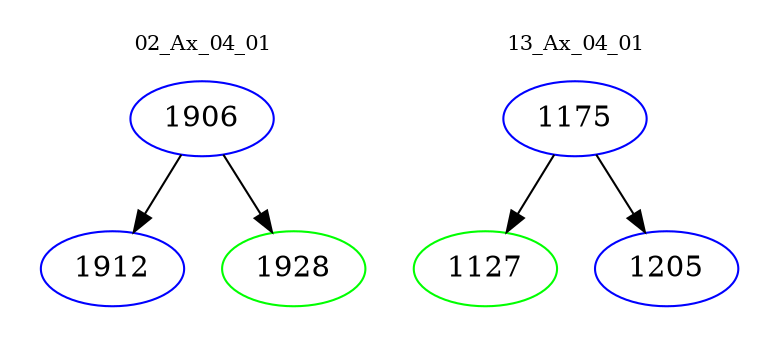 digraph{
subgraph cluster_0 {
color = white
label = "02_Ax_04_01";
fontsize=10;
T0_1906 [label="1906", color="blue"]
T0_1906 -> T0_1912 [color="black"]
T0_1912 [label="1912", color="blue"]
T0_1906 -> T0_1928 [color="black"]
T0_1928 [label="1928", color="green"]
}
subgraph cluster_1 {
color = white
label = "13_Ax_04_01";
fontsize=10;
T1_1175 [label="1175", color="blue"]
T1_1175 -> T1_1127 [color="black"]
T1_1127 [label="1127", color="green"]
T1_1175 -> T1_1205 [color="black"]
T1_1205 [label="1205", color="blue"]
}
}
